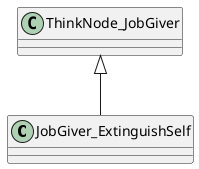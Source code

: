 @startuml
class JobGiver_ExtinguishSelf {
}
ThinkNode_JobGiver <|-- JobGiver_ExtinguishSelf
@enduml
